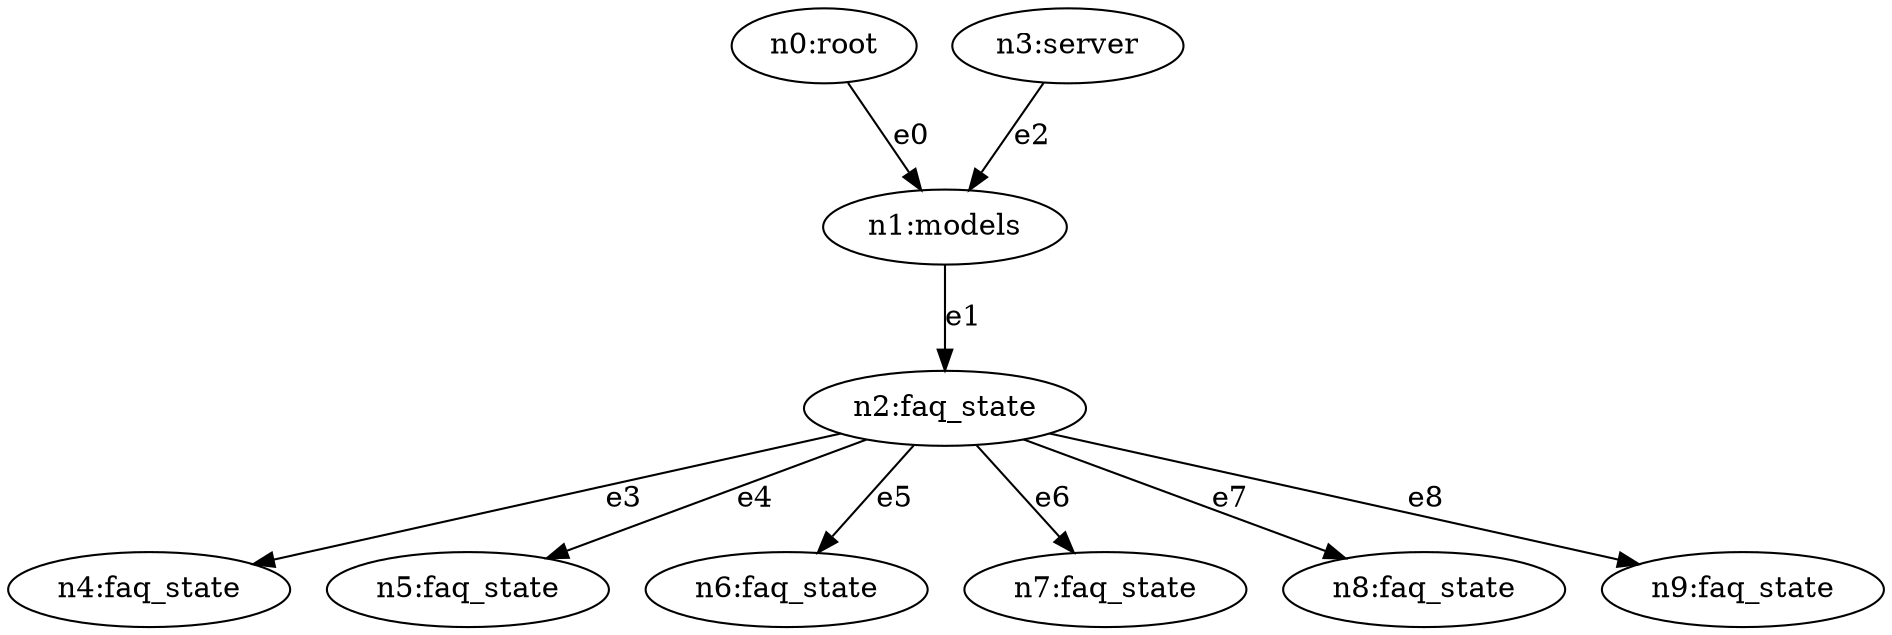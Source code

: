 strict digraph root {
    "n0" [ label="n0:root"  ]
    "n1" [ label="n1:models"  ]
    "n2" [ label="n2:faq_state"  ]
    "n3" [ label="n3:server"  ]
    "n4" [ label="n4:faq_state"  ]
    "n5" [ label="n5:faq_state"  ]
    "n6" [ label="n6:faq_state"  ]
    "n7" [ label="n7:faq_state"  ]
    "n8" [ label="n8:faq_state"  ]
    "n9" [ label="n9:faq_state"  ]
    "n0" -> "n1" [ label="e0" ]
    "n1" -> "n2" [ label="e1" ]
    "n3" -> "n1" [ label="e2" ]
    "n2" -> "n4" [ label="e3" ]
    "n2" -> "n5" [ label="e4" ]
    "n2" -> "n6" [ label="e5" ]
    "n2" -> "n7" [ label="e6" ]
    "n2" -> "n8" [ label="e7" ]
    "n2" -> "n9" [ label="e8" ]
}